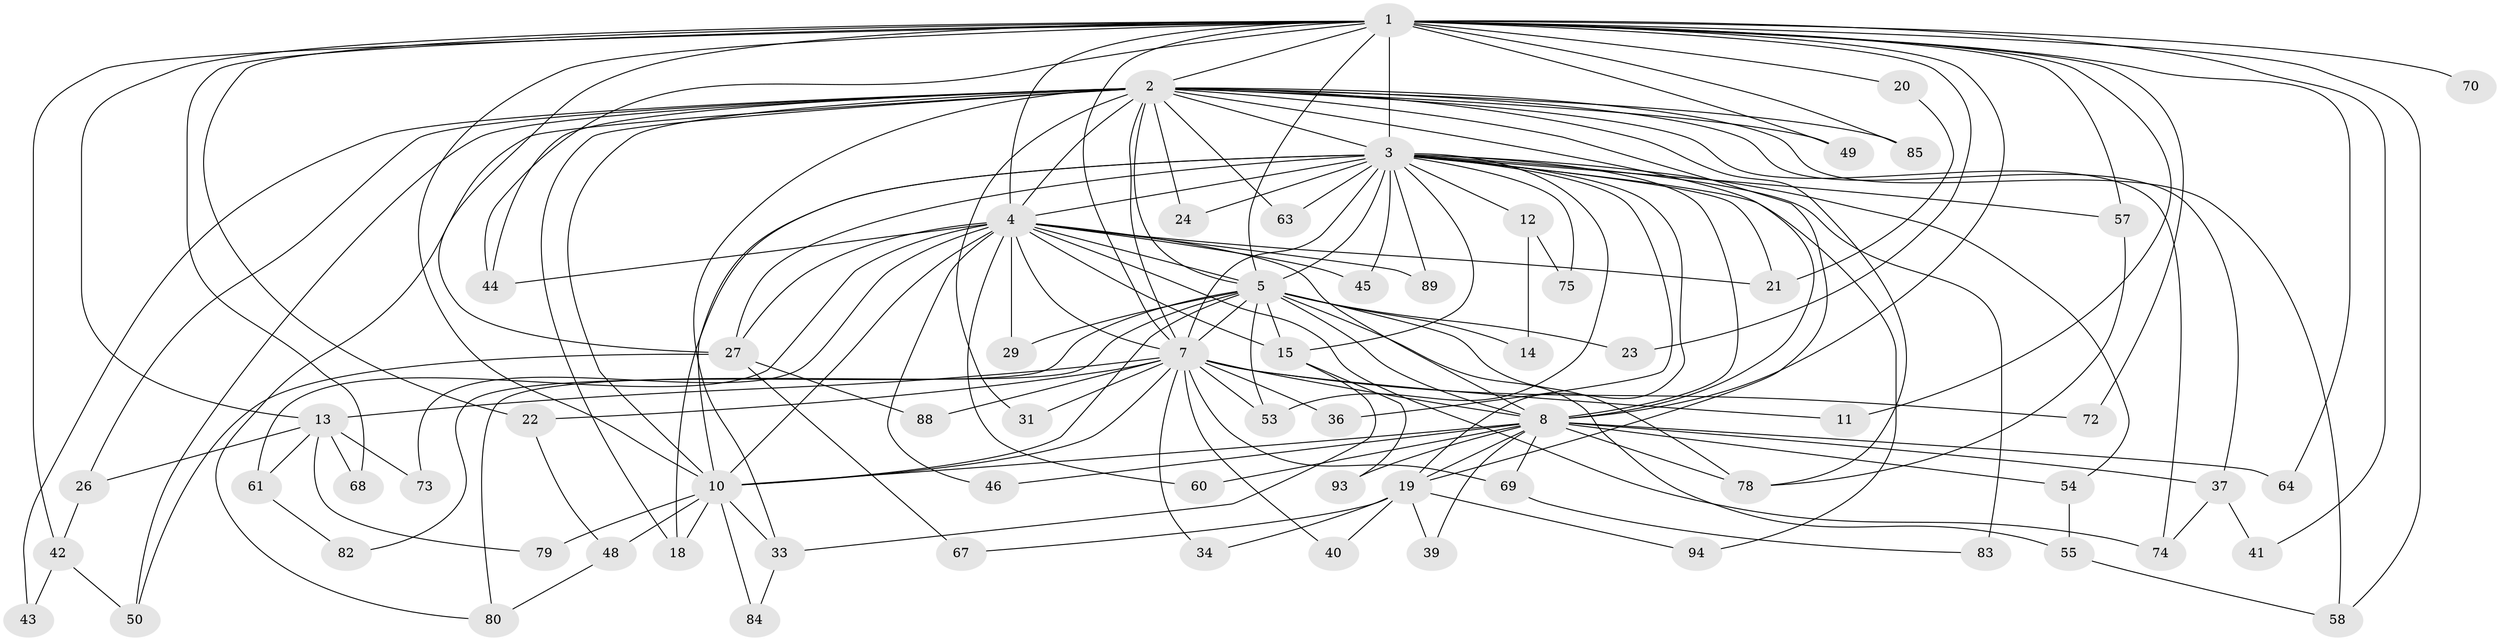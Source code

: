 // Generated by graph-tools (version 1.1) at 2025/51/02/27/25 19:51:42]
// undirected, 67 vertices, 157 edges
graph export_dot {
graph [start="1"]
  node [color=gray90,style=filled];
  1 [super="+9"];
  2 [super="+66"];
  3 [super="+6"];
  4 [super="+38"];
  5 [super="+30"];
  7 [super="+56"];
  8 [super="+28"];
  10 [super="+25"];
  11 [super="+17"];
  12;
  13 [super="+16"];
  14;
  15 [super="+51"];
  18 [super="+32"];
  19 [super="+35"];
  20;
  21 [super="+92"];
  22;
  23;
  24;
  26;
  27 [super="+52"];
  29;
  31;
  33 [super="+71"];
  34;
  36;
  37 [super="+86"];
  39;
  40;
  41;
  42 [super="+87"];
  43;
  44 [super="+47"];
  45 [super="+62"];
  46;
  48;
  49;
  50;
  53 [super="+65"];
  54;
  55 [super="+59"];
  57 [super="+81"];
  58;
  60;
  61;
  63;
  64;
  67;
  68;
  69;
  70 [super="+77"];
  72;
  73;
  74 [super="+76"];
  75;
  78 [super="+91"];
  79;
  80 [super="+90"];
  82;
  83;
  84;
  85;
  88;
  89;
  93;
  94;
  1 -- 2 [weight=2];
  1 -- 3 [weight=4];
  1 -- 4 [weight=2];
  1 -- 5 [weight=2];
  1 -- 7 [weight=2];
  1 -- 8 [weight=2];
  1 -- 10 [weight=2];
  1 -- 11 [weight=2];
  1 -- 13;
  1 -- 44;
  1 -- 57;
  1 -- 58;
  1 -- 64;
  1 -- 68;
  1 -- 70 [weight=3];
  1 -- 72;
  1 -- 20;
  1 -- 85;
  1 -- 22;
  1 -- 23;
  1 -- 27;
  1 -- 41;
  1 -- 42;
  1 -- 49;
  2 -- 3 [weight=2];
  2 -- 4 [weight=2];
  2 -- 5;
  2 -- 7;
  2 -- 8;
  2 -- 10;
  2 -- 18;
  2 -- 24;
  2 -- 26;
  2 -- 31;
  2 -- 33;
  2 -- 37;
  2 -- 43;
  2 -- 49;
  2 -- 50;
  2 -- 58;
  2 -- 63;
  2 -- 74;
  2 -- 78;
  2 -- 85;
  2 -- 44 [weight=2];
  2 -- 19;
  2 -- 80;
  3 -- 4 [weight=2];
  3 -- 5 [weight=3];
  3 -- 7 [weight=2];
  3 -- 8 [weight=2];
  3 -- 10 [weight=3];
  3 -- 15;
  3 -- 19;
  3 -- 21;
  3 -- 36;
  3 -- 57;
  3 -- 83;
  3 -- 89;
  3 -- 94;
  3 -- 75;
  3 -- 12;
  3 -- 18;
  3 -- 24;
  3 -- 45 [weight=2];
  3 -- 53;
  3 -- 54;
  3 -- 63;
  3 -- 27;
  4 -- 5;
  4 -- 7 [weight=2];
  4 -- 8;
  4 -- 10;
  4 -- 21;
  4 -- 27;
  4 -- 29;
  4 -- 44;
  4 -- 45;
  4 -- 46;
  4 -- 60;
  4 -- 61;
  4 -- 73;
  4 -- 74 [weight=2];
  4 -- 89;
  4 -- 15;
  5 -- 7;
  5 -- 8;
  5 -- 10;
  5 -- 14;
  5 -- 15;
  5 -- 23;
  5 -- 29;
  5 -- 53;
  5 -- 55;
  5 -- 80;
  5 -- 78;
  5 -- 82;
  7 -- 8 [weight=2];
  7 -- 10;
  7 -- 11;
  7 -- 13 [weight=2];
  7 -- 22;
  7 -- 31;
  7 -- 34;
  7 -- 36;
  7 -- 40;
  7 -- 69;
  7 -- 72;
  7 -- 88;
  7 -- 53;
  8 -- 10;
  8 -- 19;
  8 -- 37;
  8 -- 39;
  8 -- 46;
  8 -- 54;
  8 -- 60;
  8 -- 64;
  8 -- 69;
  8 -- 93;
  8 -- 78;
  10 -- 33;
  10 -- 48;
  10 -- 79;
  10 -- 84;
  10 -- 18;
  12 -- 14;
  12 -- 75;
  13 -- 26;
  13 -- 61;
  13 -- 68;
  13 -- 73;
  13 -- 79;
  15 -- 33;
  15 -- 93;
  19 -- 34;
  19 -- 40;
  19 -- 67;
  19 -- 39;
  19 -- 94;
  20 -- 21;
  22 -- 48;
  26 -- 42;
  27 -- 50;
  27 -- 88;
  27 -- 67;
  33 -- 84;
  37 -- 41;
  37 -- 74;
  42 -- 43;
  42 -- 50;
  48 -- 80;
  54 -- 55;
  55 -- 58;
  57 -- 78;
  61 -- 82;
  69 -- 83;
}
